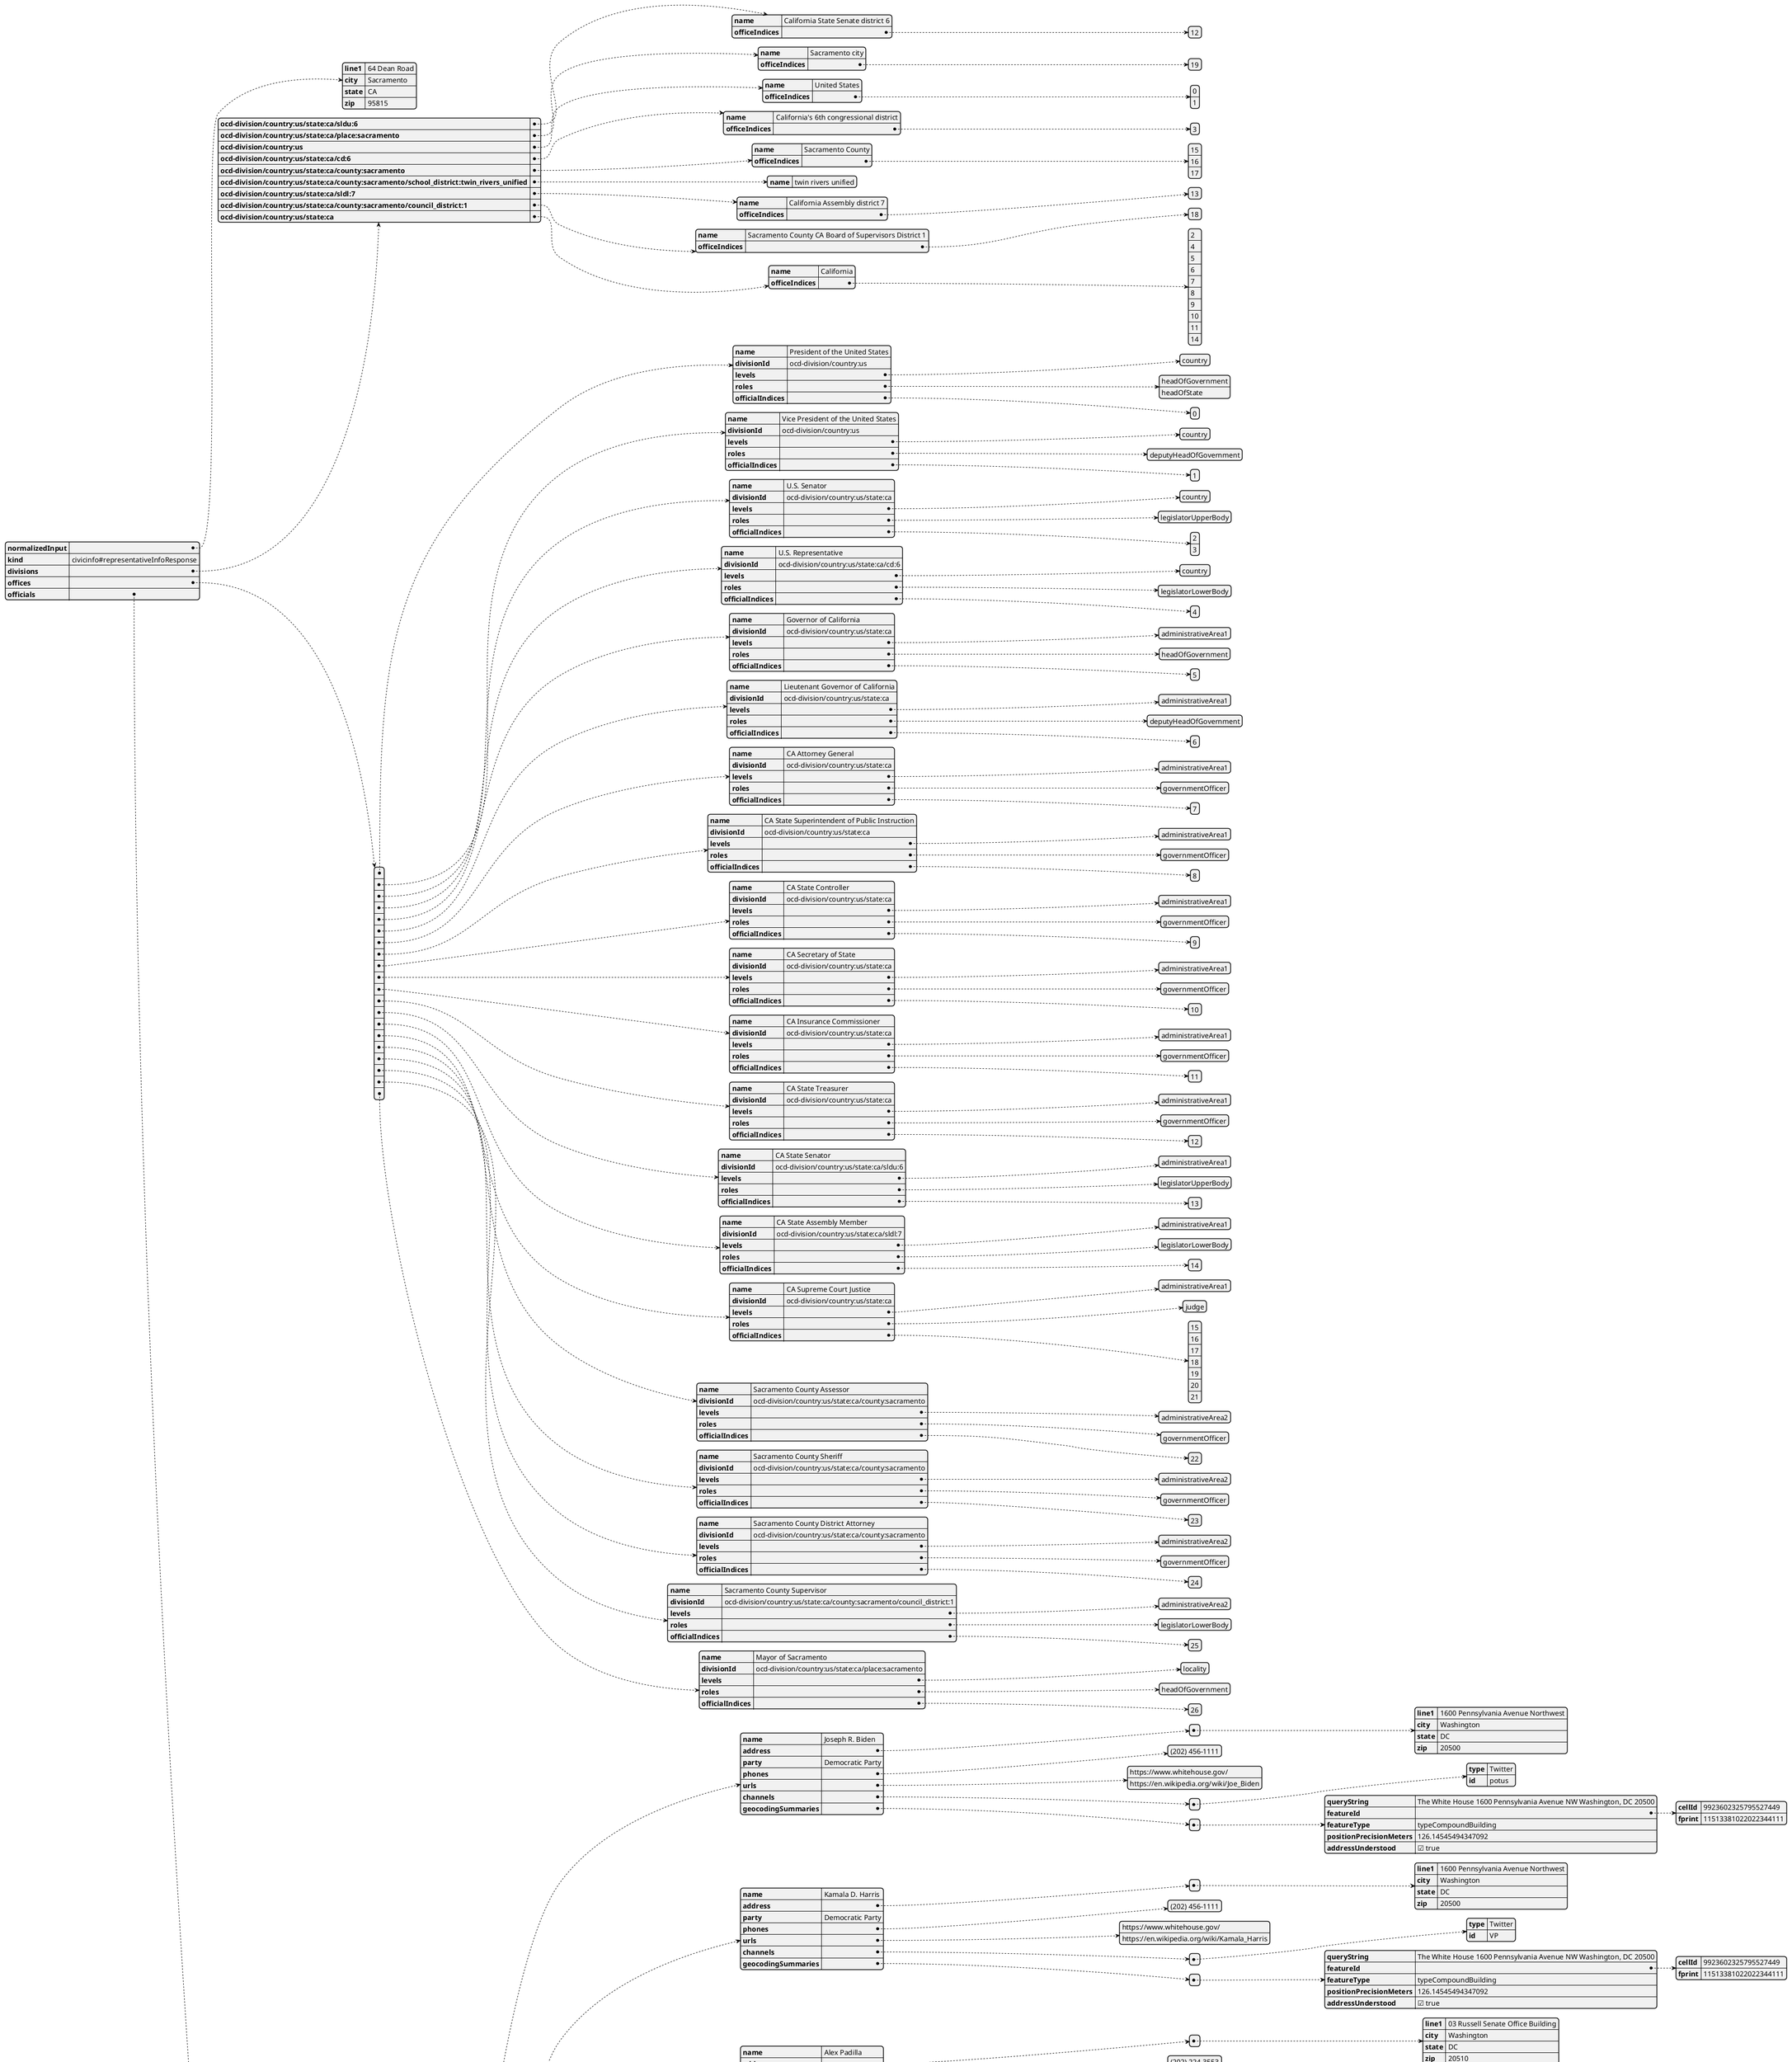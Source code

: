 @startjson
{
    "normalizedInput": {
        "line1": "64 Dean Road",
        "city": "Sacramento",
        "state": "CA",
        "zip": "95815"
    },
    "kind": "civicinfo#representativeInfoResponse",
    "divisions": {
        "ocd-division/country:us/state:ca/sldu:6": {
            "name": "California State Senate district 6",
            "officeIndices": [
                12
            ]
        },
        "ocd-division/country:us/state:ca/place:sacramento": {
            "name": "Sacramento city",
            "officeIndices": [
                19
            ]
        },
        "ocd-division/country:us": {
            "name": "United States",
            "officeIndices": [
                0,
                1
            ]
        },
        "ocd-division/country:us/state:ca/cd:6": {
            "name": "California's 6th congressional district",
            "officeIndices": [
                3
            ]
        },
        "ocd-division/country:us/state:ca/county:sacramento": {
            "name": "Sacramento County",
            "officeIndices": [
                15,
                16,
                17
            ]
        },
        "ocd-division/country:us/state:ca/county:sacramento/school_district:twin_rivers_unified": {
            "name": "twin rivers unified"
        },
        "ocd-division/country:us/state:ca/sldl:7": {
            "name": "California Assembly district 7",
            "officeIndices": [
                13
            ]
        },
        "ocd-division/country:us/state:ca/county:sacramento/council_district:1": {
            "name": "Sacramento County CA Board of Supervisors District 1",
            "officeIndices": [
                18
            ]
        },
        "ocd-division/country:us/state:ca": {
            "name": "California",
            "officeIndices": [
                2,
                4,
                5,
                6,
                7,
                8,
                9,
                10,
                11,
                14
            ]
        }
    },
    "offices": [
        {
            "name": "President of the United States",
            "divisionId": "ocd-division/country:us",
            "levels": [
                "country"
            ],
            "roles": [
                "headOfGovernment",
                "headOfState"
            ],
            "officialIndices": [
                0
            ]
        },
        {
            "name": "Vice President of the United States",
            "divisionId": "ocd-division/country:us",
            "levels": [
                "country"
            ],
            "roles": [
                "deputyHeadOfGovernment"
            ],
            "officialIndices": [
                1
            ]
        },
        {
            "name": "U.S. Senator",
            "divisionId": "ocd-division/country:us/state:ca",
            "levels": [
                "country"
            ],
            "roles": [
                "legislatorUpperBody"
            ],
            "officialIndices": [
                2,
                3
            ]
        },
        {
            "name": "U.S. Representative",
            "divisionId": "ocd-division/country:us/state:ca/cd:6",
            "levels": [
                "country"
            ],
            "roles": [
                "legislatorLowerBody"
            ],
            "officialIndices": [
                4
            ]
        },
        {
            "name": "Governor of California",
            "divisionId": "ocd-division/country:us/state:ca",
            "levels": [
                "administrativeArea1"
            ],
            "roles": [
                "headOfGovernment"
            ],
            "officialIndices": [
                5
            ]
        },
        {
            "name": "Lieutenant Governor of California",
            "divisionId": "ocd-division/country:us/state:ca",
            "levels": [
                "administrativeArea1"
            ],
            "roles": [
                "deputyHeadOfGovernment"
            ],
            "officialIndices": [
                6
            ]
        },
        {
            "name": "CA Attorney General",
            "divisionId": "ocd-division/country:us/state:ca",
            "levels": [
                "administrativeArea1"
            ],
            "roles": [
                "governmentOfficer"
            ],
            "officialIndices": [
                7
            ]
        },
        {
            "name": "CA State Superintendent of Public Instruction",
            "divisionId": "ocd-division/country:us/state:ca",
            "levels": [
                "administrativeArea1"
            ],
            "roles": [
                "governmentOfficer"
            ],
            "officialIndices": [
                8
            ]
        },
        {
            "name": "CA State Controller",
            "divisionId": "ocd-division/country:us/state:ca",
            "levels": [
                "administrativeArea1"
            ],
            "roles": [
                "governmentOfficer"
            ],
            "officialIndices": [
                9
            ]
        },
        {
            "name": "CA Secretary of State",
            "divisionId": "ocd-division/country:us/state:ca",
            "levels": [
                "administrativeArea1"
            ],
            "roles": [
                "governmentOfficer"
            ],
            "officialIndices": [
                10
            ]
        },
        {
            "name": "CA Insurance Commissioner",
            "divisionId": "ocd-division/country:us/state:ca",
            "levels": [
                "administrativeArea1"
            ],
            "roles": [
                "governmentOfficer"
            ],
            "officialIndices": [
                11
            ]
        },
        {
            "name": "CA State Treasurer",
            "divisionId": "ocd-division/country:us/state:ca",
            "levels": [
                "administrativeArea1"
            ],
            "roles": [
                "governmentOfficer"
            ],
            "officialIndices": [
                12
            ]
        },
        {
            "name": "CA State Senator",
            "divisionId": "ocd-division/country:us/state:ca/sldu:6",
            "levels": [
                "administrativeArea1"
            ],
            "roles": [
                "legislatorUpperBody"
            ],
            "officialIndices": [
                13
            ]
        },
        {
            "name": "CA State Assembly Member",
            "divisionId": "ocd-division/country:us/state:ca/sldl:7",
            "levels": [
                "administrativeArea1"
            ],
            "roles": [
                "legislatorLowerBody"
            ],
            "officialIndices": [
                14
            ]
        },
        {
            "name": "CA Supreme Court Justice",
            "divisionId": "ocd-division/country:us/state:ca",
            "levels": [
                "administrativeArea1"
            ],
            "roles": [
                "judge"
            ],
            "officialIndices": [
                15,
                16,
                17,
                18,
                19,
                20,
                21
            ]
        },
        {
            "name": "Sacramento County Assessor",
            "divisionId": "ocd-division/country:us/state:ca/county:sacramento",
            "levels": [
                "administrativeArea2"
            ],
            "roles": [
                "governmentOfficer"
            ],
            "officialIndices": [
                22
            ]
        },
        {
            "name": "Sacramento County Sheriff",
            "divisionId": "ocd-division/country:us/state:ca/county:sacramento",
            "levels": [
                "administrativeArea2"
            ],
            "roles": [
                "governmentOfficer"
            ],
            "officialIndices": [
                23
            ]
        },
        {
            "name": "Sacramento County District Attorney",
            "divisionId": "ocd-division/country:us/state:ca/county:sacramento",
            "levels": [
                "administrativeArea2"
            ],
            "roles": [
                "governmentOfficer"
            ],
            "officialIndices": [
                24
            ]
        },
        {
            "name": "Sacramento County Supervisor",
            "divisionId": "ocd-division/country:us/state:ca/county:sacramento/council_district:1",
            "levels": [
                "administrativeArea2"
            ],
            "roles": [
                "legislatorLowerBody"
            ],
            "officialIndices": [
                25
            ]
        },
        {
            "name": "Mayor of Sacramento",
            "divisionId": "ocd-division/country:us/state:ca/place:sacramento",
            "levels": [
                "locality"
            ],
            "roles": [
                "headOfGovernment"
            ],
            "officialIndices": [
                26
            ]
        }
    ],
    "officials": [
        {
            "name": "Joseph R. Biden",
            "address": [
                {
                    "line1": "1600 Pennsylvania Avenue Northwest",
                    "city": "Washington",
                    "state": "DC",
                    "zip": "20500"
                }
            ],
            "party": "Democratic Party",
            "phones": [
                "(202) 456-1111"
            ],
            "urls": [
                "https://www.whitehouse.gov/",
                "https://en.wikipedia.org/wiki/Joe_Biden"
            ],
            "channels": [
                {
                    "type": "Twitter",
                    "id": "potus"
                }
            ],
            "geocodingSummaries": [
                {
                    "queryString": "The White House 1600 Pennsylvania Avenue NW Washington, DC 20500",
                    "featureId": {
                        "cellId": "9923602325795527449",
                        "fprint": "11513381022022344111"
                    },
                    "featureType": "typeCompoundBuilding",
                    "positionPrecisionMeters": 126.14545494347092,
                    "addressUnderstood": true
                }
            ]
        },
        {
            "name": "Kamala D. Harris",
            "address": [
                {
                    "line1": "1600 Pennsylvania Avenue Northwest",
                    "city": "Washington",
                    "state": "DC",
                    "zip": "20500"
                }
            ],
            "party": "Democratic Party",
            "phones": [
                "(202) 456-1111"
            ],
            "urls": [
                "https://www.whitehouse.gov/",
                "https://en.wikipedia.org/wiki/Kamala_Harris"
            ],
            "channels": [
                {
                    "type": "Twitter",
                    "id": "VP"
                }
            ],
            "geocodingSummaries": [
                {
                    "queryString": "The White House 1600 Pennsylvania Avenue NW Washington, DC 20500",
                    "featureId": {
                        "cellId": "9923602325795527449",
                        "fprint": "11513381022022344111"
                    },
                    "featureType": "typeCompoundBuilding",
                    "positionPrecisionMeters": 126.14545494347092,
                    "addressUnderstood": true
                }
            ]
        },
        {
            "name": "Alex Padilla",
            "address": [
                {
                    "line1": "03 Russell Senate Office Building",
                    "city": "Washington",
                    "state": "DC",
                    "zip": "20510"
                }
            ],
            "party": "Democratic Party",
            "phones": [
                "(202) 224-3553"
            ],
            "urls": [
                "https://www.padilla.senate.gov/",
                "https://en.wikipedia.org/wiki/Alex_Padilla"
            ],
            "channels": [
                {
                    "type": "Facebook",
                    "id": "SenAlexPadilla"
                },
                {
                    "type": "Twitter",
                    "id": "SenAlexPadilla"
                }
            ],
            "geocodingSummaries": [
                {
                    "queryString": "B03 Russell Senate Office Building, Washington DC 20510",
                    "featureId": {
                        "cellId": "9923602661160726555",
                        "fprint": "13491012159388313795"
                    },
                    "featureType": "typePostalCode",
                    "positionPrecisionMeters": 500,
                    "addressUnderstood": false
                }
            ]
        },
        {
            "name": "Dianne Feinstein",
            "address": [
                {
                    "line1": "331 Hart Senate Office Building",
                    "city": "Washington",
                    "state": "DC",
                    "zip": "20510"
                }
            ],
            "party": "Democratic Party",
            "phones": [
                "(202) 224-3841"
            ],
            "urls": [
                "https://www.feinstein.senate.gov/",
                "https://en.wikipedia.org/wiki/Dianne_Feinstein"
            ],
            "photoUrl": "http://bioguide.congress.gov/bioguide/photo/F/F000062.jpg",
            "channels": [
                {
                    "type": "Facebook",
                    "id": "SenatorFeinstein"
                },
                {
                    "type": "Twitter",
                    "id": "SenFeinstein"
                },
                {
                    "type": "YouTube",
                    "id": "SenatorFeinstein"
                }
            ],
            "geocodingSummaries": [
                {
                    "queryString": "331 Hart Senate Office Building, Washington DC 20510",
                    "featureId": {
                        "cellId": "9923602661160726555",
                        "fprint": "13491012159388313795"
                    },
                    "featureType": "typePostalCode",
                    "positionPrecisionMeters": 500,
                    "addressUnderstood": false
                }
            ]
        },
        {
            "name": "Doris O. Matsui",
            "address": [
                {
                    "line1": "2311 Rayburn House Office Building",
                    "city": "Washington",
                    "state": "DC",
                    "zip": "20515"
                }
            ],
            "party": "Democratic Party",
            "phones": [
                "(202) 225-7163"
            ],
            "urls": [
                "https://matsui.house.gov/",
                "https://en.wikipedia.org/wiki/Doris_Matsui"
            ],
            "photoUrl": "http://bioguide.congress.gov/bioguide/photo/M/M001163.jpg",
            "channels": [
                {
                    "type": "Facebook",
                    "id": "doris.matsui"
                },
                {
                    "type": "Twitter",
                    "id": "dorismatsui"
                },
                {
                    "type": "YouTube",
                    "id": "UCsdnavaoSwz0Rpe8r7-wDpg"
                },
                {
                    "type": "YouTube",
                    "id": "RepDorisMatsui"
                }
            ],
            "geocodingSummaries": [
                {
                    "queryString": "2311 Rayburn House Office Building, Washington, DC 20515-0506",
                    "featureId": {
                        "cellId": "9923602095821286967",
                        "fprint": "9836788952556073396"
                    },
                    "featureType": "typePostalCode",
                    "positionPrecisionMeters": 740.4265007010167,
                    "addressUnderstood": false
                }
            ]
        },
        {
            "name": "Gavin Newsom",
            "address": [
                {
                    "line1": "1303 10th Street",
                    "city": "Sacramento",
                    "state": "CA",
                    "zip": "95814"
                }
            ],
            "party": "Democratic Party",
            "phones": [
                "(916) 445-2841"
            ],
            "urls": [
                "https://www.gov.ca.gov/",
                "https://en.wikipedia.org/wiki/Gavin_Newsom"
            ],
            "photoUrl": "http://www.ltg.ca.gov/images/newsimages/i2.png",
            "channels": [
                {
                    "type": "Facebook",
                    "id": "CAgovernor"
                },
                {
                    "type": "Twitter",
                    "id": "CAgovernor"
                }
            ],
            "geocodingSummaries": [
                {
                    "queryString": "1303 10th St, Ste 1173, Sacramento, CA 95814",
                    "featureId": {
                        "cellId": "9266949154757434615",
                        "fprint": "17811214760365590282"
                    },
                    "featureType": "typeCompoundSection",
                    "positionPrecisionMeters": 0,
                    "addressUnderstood": true
                }
            ]
        },
        {
            "name": "Eleni Kounalakis",
            "address": [
                {
                    "line1": "1315 10th Street",
                    "city": "Sacramento",
                    "state": "CA",
                    "zip": "95814"
                }
            ],
            "party": "Democratic Party",
            "phones": [
                "(916) 445-8994"
            ],
            "urls": [
                "https://ltg.ca.gov/",
                "https://en.wikipedia.org/wiki/Eleni_Kounalakis"
            ],
            "channels": [
                {
                    "type": "Facebook",
                    "id": "EleniKounalakis"
                },
                {
                    "type": "Twitter",
                    "id": "CALtGovernor"
                }
            ],
            "geocodingSummaries": [
                {
                    "queryString": "1315 10th St, Ste 1114, Sacramento, CA 95814",
                    "featureId": {
                        "cellId": "9266949154735537833",
                        "fprint": "17344767023888572701"
                    },
                    "featureType": "typeCompoundSection",
                    "positionPrecisionMeters": 91.42265888467414,
                    "addressUnderstood": true
                }
            ]
        },
        {
            "name": "Rob Bonta",
            "party": "Democratic Party",
            "phones": [
                "(916) 445-9555"
            ],
            "urls": [
                "https://oag.ca.gov/",
                "https://en.wikipedia.org/wiki/Rob_Bonta"
            ],
            "channels": [
                {
                    "type": "Facebook",
                    "id": "AGRobBonta"
                },
                {
                    "type": "Twitter",
                    "id": "AGRobBonta"
                }
            ],
            "geocodingSummaries": [
                {
                    "queryString": "P.O. Box 944255, Sacramento, CA 94244-2550",
                    "featureId": {
                        "cellId": "9266948801867675921",
                        "fprint": "14801131327086198369"
                    },
                    "featureType": "typePostalCode",
                    "positionPrecisionMeters": 500,
                    "addressUnderstood": true
                }
            ]
        },
        {
            "name": "Tony Thurmond",
            "address": [
                {
                    "line1": "1430 N Street",
                    "city": "Sacramento",
                    "state": "CA",
                    "zip": "95814"
                }
            ],
            "party": "Nonpartisan",
            "phones": [
                "(916) 319-0800"
            ],
            "urls": [
                "https://www.cde.ca.gov/eo/",
                "https://en.wikipedia.org/wiki/Tony_Thurmond"
            ],
            "channels": [
                {
                    "type": "Facebook",
                    "id": "CAEducation"
                },
                {
                    "type": "Twitter",
                    "id": "CADeptEd"
                }
            ],
            "geocodingSummaries": [
                {
                    "queryString": "1430 N Street, Ste 5602, Sacramento, CA 95814-5901",
                    "featureId": {
                        "cellId": "9266948813406608691",
                        "fprint": "10769833723739259495"
                    },
                    "featureType": "typeCompoundSection",
                    "positionPrecisionMeters": 113.24918188894912,
                    "addressUnderstood": true
                }
            ]
        },
        {
            "name": "Betty T. Yee",
            "address": [
                {
                    "line1": "300 Capitol Mall",
                    "city": "Sacramento",
                    "state": "CA",
                    "zip": "95814"
                }
            ],
            "party": "Democratic Party",
            "phones": [
                "(916) 445-2636"
            ],
            "urls": [
                "https://sco.ca.gov/",
                "https://en.wikipedia.org/wiki/Betty_Yee"
            ],
            "channels": [
                {
                    "type": "Facebook",
                    "id": "CAController"
                },
                {
                    "type": "Twitter",
                    "id": "CAController"
                }
            ],
            "geocodingSummaries": [
                {
                    "queryString": "300 Capitol Mall, Ste 1850, Sacramento, CA 95814",
                    "featureId": {
                        "cellId": "9266949197757890529",
                        "fprint": "5017532639389171273"
                    },
                    "featureType": "typeCompoundSection",
                    "positionPrecisionMeters": 0,
                    "addressUnderstood": true
                }
            ]
        },
        {
            "name": "Shirley N. Weber",
            "address": [
                {
                    "line1": "1500 11th Street",
                    "city": "Sacramento",
                    "state": "CA",
                    "zip": "95814"
                }
            ],
            "party": "Democratic Party",
            "phones": [
                "(916) 653-6814"
            ],
            "urls": [
                "https://www.sos.ca.gov/",
                "https://en.wikipedia.org/wiki/Shirley_Weber"
            ],
            "channels": [
                {
                    "type": "Facebook",
                    "id": "CaliforniaSOS"
                },
                {
                    "type": "Twitter",
                    "id": "CASOSvote"
                }
            ],
            "geocodingSummaries": [
                {
                    "queryString": "1500 11th Street, Sacramento, CA 95814",
                    "featureId": {
                        "cellId": "9266949145380069407",
                        "fprint": "11463953384913367243"
                    },
                    "featureType": "typeCompoundSection",
                    "positionPrecisionMeters": 0,
                    "addressUnderstood": true
                }
            ]
        },
        {
            "name": "Ricardo Lara",
            "address": [
                {
                    "line1": "300 Capitol Mall",
                    "city": "Sacramento",
                    "state": "CA",
                    "zip": "95814"
                }
            ],
            "party": "Democratic Party",
            "phones": [
                "(800) 927-4357"
            ],
            "urls": [
                "http://www.insurance.ca.gov/",
                "https://en.wikipedia.org/wiki/Ricardo_Lara"
            ],
            "channels": [
                {
                    "type": "Facebook",
                    "id": "ICRicardoLara"
                },
                {
                    "type": "Twitter",
                    "id": "ICRicardoLara"
                }
            ],
            "geocodingSummaries": [
                {
                    "queryString": "300 Capitol Mall, 17th Fl, Sacramento, CA 95814",
                    "featureId": {
                        "cellId": "9266949197759664161",
                        "fprint": "9888834772671592690"
                    },
                    "featureType": "typeCompoundSection",
                    "positionPrecisionMeters": 0,
                    "addressUnderstood": true
                }
            ]
        },
        {
            "name": "Fiona Ma",
            "address": [
                {
                    "line1": "915 Capitol Mall",
                    "city": "Sacramento",
                    "state": "CA",
                    "zip": "95814"
                }
            ],
            "party": "Democratic Party",
            "phones": [
                "(916) 653-2995"
            ],
            "urls": [
                "https://www.treasurer.ca.gov/",
                "https://en.wikipedia.org/wiki/Fiona_Ma"
            ],
            "channels": [
                {
                    "type": "Facebook",
                    "id": "CaliforniaSTO"
                },
                {
                    "type": "Twitter",
                    "id": "CalTreasurer"
                }
            ],
            "geocodingSummaries": [
                {
                    "queryString": "915 Capitol Mall, Ste 110, Sacramento, CA 95814",
                    "featureId": {
                        "cellId": "9266949157719524595",
                        "fprint": "15013210811374405417"
                    },
                    "featureType": "typeCompoundSection",
                    "positionPrecisionMeters": 66.19771822495257,
                    "addressUnderstood": true
                }
            ]
        },
        {
            "name": "Richard Pan",
            "address": [
                {
                    "line1": "State Capitol",
                    "line2": "1315",
                    "city": "Sacramento",
                    "state": "CA",
                    "zip": "95814"
                }
            ],
            "party": "Democratic Party",
            "phones": [
                "(916) 651-4006"
            ],
            "urls": [
                "https://sd06.senate.ca.gov/",
                "https://en.wikipedia.org/wiki/Richard_Pan"
            ],
            "photoUrl": "http://senate.ca.gov/sites/senate.ca.gov/files/senator_photos/pan-richard.jpg",
            "emails": [
                "senator.pan@sen.ca.gov"
            ],
            "channels": [
                {
                    "type": "Facebook",
                    "id": "SenRichardPan"
                },
                {
                    "type": "Twitter",
                    "id": "DrPanMD"
                }
            ],
            "geocodingSummaries": [
                {
                    "queryString": "State Capitol, 1315 10th St, Room 5114, Sacramento, CA 95814-4900",
                    "featureId": {
                        "cellId": "9266949154735537833",
                        "fprint": "13533308175894677936"
                    },
                    "featureType": "typeCompoundSection",
                    "positionPrecisionMeters": 91.42265888467414,
                    "addressUnderstood": false
                }
            ]
        },
        {
            "name": "Kevin McCarty",
            "address": [
                {
                    "line1": "California State Capitol",
                    "line2": "P.O. Box 942849",
                    "line3": "Room 2136",
                    "city": "Sacramento",
                    "state": "CA",
                    "zip": "94249-0007"
                },
                {
                    "line1": "915 L Street",
                    "line2": "Suite 110",
                    "line3": "",
                    "city": "Sacramento",
                    "state": "CA",
                    "zip": "95814"
                }
            ],
            "party": "Democratic Party",
            "phones": [
                "(916) 319-2007"
            ],
            "urls": [
                "https://a07.asmdc.org/",
                "https://en.wikipedia.org/wiki/Kevin_McCarty"
            ],
            "photoUrl": "http://assembly.ca.gov/sites/assembly.ca.gov/files/memberphotos/AD07_McCarty_Portrait150_20141201.jpg",
            "emails": [
                "assemblymember.mccarty@assembly.ca.gov"
            ],
            "channels": [
                {
                    "type": "Facebook",
                    "id": "AsmKevinMcCarty"
                },
                {
                    "type": "Twitter",
                    "id": "AsmKevinMcCarty"
                }
            ],
            "geocodingSummaries": [
                {
                    "queryString": "PO Box 942849, Sacramento, CA 94249-0007",
                    "featureId": {
                        "cellId": "9266948801867675921",
                        "fprint": "5372369880761232069"
                    },
                    "featureType": "typePostalCode",
                    "positionPrecisionMeters": 500,
                    "addressUnderstood": true
                }
            ]
        },
        {
            "name": "Carol A. Corrigan",
            "address": [
                {
                    "line1": "350 McAllister Street",
                    "city": "San Francisco",
                    "state": "CA",
                    "zip": "94102"
                }
            ],
            "party": "Nonpartisan",
            "phones": [
                "(415) 865-7000"
            ],
            "urls": [
                "https://www.courts.ca.gov/supremecourt.htm",
                "https://en.wikipedia.org/wiki/Carol_Corrigan"
            ],
            "geocodingSummaries": [
                {
                    "queryString": "350 McAllister St, San Francisco, CA 94102",
                    "featureId": {
                        "cellId": "9260949608265024395",
                        "fprint": "9794070958172229409"
                    },
                    "featureType": "typeCompoundBuilding",
                    "positionPrecisionMeters": 74.06556585440683,
                    "addressUnderstood": true
                }
            ]
        },
        {
            "name": "Goodwin H. Liu",
            "address": [
                {
                    "line1": "350 McAllister Street",
                    "city": "San Francisco",
                    "state": "CA",
                    "zip": "94102"
                }
            ],
            "party": "Nonpartisan",
            "phones": [
                "(415) 865-7000"
            ],
            "urls": [
                "https://www.courts.ca.gov/supremecourt.htm",
                "https://en.wikipedia.org/wiki/Goodwin_Liu"
            ],
            "geocodingSummaries": [
                {
                    "queryString": "350 McAllister St, San Francisco, CA 94102",
                    "featureId": {
                        "cellId": "9260949608265024395",
                        "fprint": "9794070958172229409"
                    },
                    "featureType": "typeCompoundBuilding",
                    "positionPrecisionMeters": 74.06556585440683,
                    "addressUnderstood": true
                }
            ]
        },
        {
            "name": "Joshua P. Groban",
            "address": [
                {
                    "line1": "350 McAllister Street",
                    "city": "San Francisco",
                    "state": "CA",
                    "zip": "94102"
                }
            ],
            "party": "Nonpartisan",
            "phones": [
                "(415) 865-7000"
            ],
            "urls": [
                "https://www.courts.ca.gov/supremecourt.htm",
                "https://en.wikipedia.org/wiki/Joshua_Groban"
            ],
            "geocodingSummaries": [
                {
                    "queryString": "350 McAllister St, San Francisco, CA 94102",
                    "featureId": {
                        "cellId": "9260949608265024395",
                        "fprint": "9794070958172229409"
                    },
                    "featureType": "typeCompoundBuilding",
                    "positionPrecisionMeters": 74.06556585440683,
                    "addressUnderstood": true
                }
            ]
        },
        {
            "name": "Leondra R. Kruger",
            "address": [
                {
                    "line1": "350 McAllister Street",
                    "city": "San Francisco",
                    "state": "CA",
                    "zip": "94102"
                }
            ],
            "party": "Nonpartisan",
            "phones": [
                "(415) 865-7000"
            ],
            "urls": [
                "https://www.courts.ca.gov/supremecourt.htm",
                "https://en.wikipedia.org/wiki/Leondra_Kruger"
            ],
            "geocodingSummaries": [
                {
                    "queryString": "350 McAllister St, San Francisco, CA 94102",
                    "featureId": {
                        "cellId": "9260949608265024395",
                        "fprint": "9794070958172229409"
                    },
                    "featureType": "typeCompoundBuilding",
                    "positionPrecisionMeters": 74.06556585440683,
                    "addressUnderstood": true
                }
            ]
        },
        {
            "name": "Martin J. Jenkins",
            "address": [
                {
                    "line1": "350 McAllister Street",
                    "city": "San Francisco",
                    "state": "CA",
                    "zip": "94102"
                }
            ],
            "party": "Nonpartisan",
            "phones": [
                "(415) 865-7000"
            ],
            "urls": [
                "https://www.courts.ca.gov/supremecourt.htm",
                "https://en.wikipedia.org/wiki/Martin_Jenkins"
            ],
            "geocodingSummaries": [
                {
                    "queryString": "350 McAllister St, San Francisco, CA 94102",
                    "featureId": {
                        "cellId": "9260949608265024395",
                        "fprint": "9794070958172229409"
                    },
                    "featureType": "typeCompoundBuilding",
                    "positionPrecisionMeters": 74.06556585440683,
                    "addressUnderstood": true
                }
            ]
        },
        {
            "name": "Tani G. Cantil-Sakauye",
            "address": [
                {
                    "line1": "350 McAllister Street",
                    "city": "San Francisco",
                    "state": "CA",
                    "zip": "94102"
                }
            ],
            "party": "Nonpartisan",
            "phones": [
                "(415) 865-7000"
            ],
            "urls": [
                "https://www.courts.ca.gov/supremecourt.htm",
                "https://en.wikipedia.org/wiki/Tani_Cantil-Sakauye"
            ],
            "geocodingSummaries": [
                {
                    "queryString": "350 McAllister St, San Francisco, CA 94102",
                    "featureId": {
                        "cellId": "9260949608265024395",
                        "fprint": "9794070958172229409"
                    },
                    "featureType": "typeCompoundBuilding",
                    "positionPrecisionMeters": 74.06556585440683,
                    "addressUnderstood": true
                }
            ]
        },
        {
            "name": "VACANT",
            "address": [
                {
                    "line1": "350 McAllister Street",
                    "city": "San Francisco",
                    "state": "CA",
                    "zip": "94102"
                }
            ],
            "party": "Nonpartisan",
            "phones": [
                "(415) 865-7000"
            ],
            "urls": [
                "https://www.courts.ca.gov/supremecourt.htm"
            ],
            "geocodingSummaries": [
                {
                    "queryString": "350 McAllister St, San Francisco, CA 94102",
                    "featureId": {
                        "cellId": "9260949608265024395",
                        "fprint": "9794070958172229409"
                    },
                    "featureType": "typeCompoundBuilding",
                    "positionPrecisionMeters": 74.06556585440683,
                    "addressUnderstood": true
                }
            ]
        },
        {
            "name": "Christina Wynn",
            "address": [
                {
                    "line1": "3636 American River Drive",
                    "city": "Sacramento",
                    "state": "CA",
                    "zip": "95864"
                }
            ],
            "party": "Nonpartisan",
            "phones": [
                "(916) 875-0700"
            ],
            "urls": [
                "https://assessor.saccounty.net/Pages/default.aspx"
            ],
            "emails": [
                "assessor@saccounty.net"
            ],
            "geocodingSummaries": [
                {
                    "queryString": "3636 American River Drive, Suite 200, Sacramento, CA 95864",
                    "featureId": {
                        "cellId": "9266960057170374175",
                        "fprint": "14265764214653393569"
                    },
                    "featureType": "typeCompoundSection",
                    "positionPrecisionMeters": 0,
                    "addressUnderstood": true
                }
            ]
        },
        {
            "name": "Scott Jones",
            "address": [
                {
                    "line1": "4500 Orange Grove Avenue",
                    "city": "Sacramento",
                    "state": "CA",
                    "zip": "95841"
                }
            ],
            "party": "Nonpartisan",
            "phones": [
                "(916) 874-7146"
            ],
            "urls": [
                "https://www.sacsheriff.com/",
                "https://en.wikipedia.org/wiki/Scott_Jones_%28sheriff%29"
            ],
            "emails": [
                "sheriff@sacsheriff.com"
            ],
            "channels": [
                {
                    "type": "Facebook",
                    "id": "SacSheriff"
                },
                {
                    "type": "Twitter",
                    "id": "sacsheriff"
                }
            ],
            "geocodingSummaries": [
                {
                    "queryString": "4500 Orange Grove Avenue, Sacramento, CA 95841",
                    "featureId": {
                        "cellId": "9266958001411400977",
                        "fprint": "14241316471618302863"
                    },
                    "featureType": "typeCompoundBuilding",
                    "positionPrecisionMeters": 65.66222583037036,
                    "addressUnderstood": true
                }
            ]
        },
        {
            "name": "Anne Marie Schubert",
            "address": [
                {
                    "line1": "901 G Street",
                    "city": "Sacramento",
                    "state": "CA",
                    "zip": "95814"
                }
            ],
            "party": "Nonpartisan",
            "phones": [
                "(916) 874-6218"
            ],
            "urls": [
                "https://www.sacda.org/"
            ],
            "emails": [
                "daoffice@sacda.org"
            ],
            "channels": [
                {
                    "type": "Facebook",
                    "id": "SacCountyDA"
                },
                {
                    "type": "Twitter",
                    "id": "SacCountyDA"
                }
            ],
            "geocodingSummaries": [
                {
                    "queryString": "901 G Street, Sacramento, CA 95814",
                    "featureId": {
                        "cellId": "9266949164813200229",
                        "fprint": "8154341300037593360"
                    },
                    "featureType": "typeGeocodedAddress",
                    "positionPrecisionMeters": 0,
                    "addressUnderstood": true
                }
            ]
        },
        {
            "name": "Phil Serna",
            "address": [
                {
                    "line1": "700 H Street",
                    "city": "Sacramento",
                    "state": "CA",
                    "zip": "95814"
                }
            ],
            "party": "Nonpartisan",
            "phones": [
                "(916) 874-5411"
            ],
            "urls": [
                "https://bos.saccounty.net/Pages/default.aspx"
            ],
            "emails": [
                "supervisorserna@saccounty.net"
            ],
            "channels": [
                {
                    "type": "Facebook",
                    "id": "SupPhilSerna"
                }
            ],
            "geocodingSummaries": [
                {
                    "queryString": "700 H Street, Suite 2450, Sacramento, CA 95814",
                    "featureId": {
                        "cellId": "9266949167700674517",
                        "fprint": "12132626051398816292"
                    },
                    "featureType": "typeCompoundSection",
                    "positionPrecisionMeters": 0,
                    "addressUnderstood": true
                }
            ]
        },
        {
            "name": "Darrell Steinberg",
            "address": [
                {
                    "line1": "915 I Street",
                    "city": "Sacramento",
                    "state": "CA",
                    "zip": "95814"
                }
            ],
            "party": "Nonpartisan",
            "phones": [
                "(916) 808-5300"
            ],
            "urls": [
                "https://www.cityofsacramento.org/Mayor-Council/Districts/Mayor",
                "https://en.wikipedia.org/wiki/Darrell_Steinberg"
            ],
            "photoUrl": "http://www.cityofsacramento.org/-/media/Corporate/Images/Districts/Mayor/MayorDarrellSteinberg.jpg?h=292&w=300&la=en",
            "emails": [
                "MayorSteinberg@cityofsacramento.org"
            ],
            "channels": [
                {
                    "type": "Facebook",
                    "id": "Steinberg.Darrell"
                },
                {
                    "type": "Twitter",
                    "id": "Mayor_Steinberg"
                },
                {
                    "type": "YouTube",
                    "id": "UCzt6pdk8Nz65bBvsNws6aMw"
                }
            ],
            "geocodingSummaries": [
                {
                    "queryString": "915 I Street, Sacramento, CA 95814",
                    "featureId": {
                        "cellId": "9266949163103022897",
                        "fprint": "3365933726285404465"
                    },
                    "featureType": "typeCompoundBuilding",
                    "positionPrecisionMeters": 75.75575286215265,
                    "addressUnderstood": true
                }
            ]
        }
    ]
}


@endjson